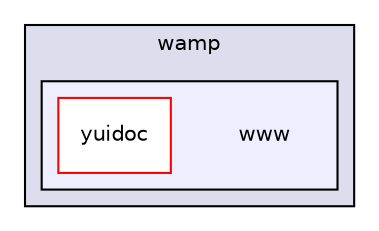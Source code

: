 digraph "C:/wamp/www" {
  compound=true
  node [ fontsize="10", fontname="Helvetica"];
  edge [ labelfontsize="10", labelfontname="Helvetica"];
  subgraph clusterdir_2b9e166508d09dde5a99a7da5cdd2c5e {
    graph [ bgcolor="#ddddee", pencolor="black", label="wamp" fontname="Helvetica", fontsize="10", URL="dir_2b9e166508d09dde5a99a7da5cdd2c5e.html"]
  subgraph clusterdir_6cec9c0059ae9a8bc4877b04f6d117b9 {
    graph [ bgcolor="#eeeeff", pencolor="black", label="" URL="dir_6cec9c0059ae9a8bc4877b04f6d117b9.html"];
    dir_6cec9c0059ae9a8bc4877b04f6d117b9 [shape=plaintext label="www"];
    dir_ac07840a994d8fbc22467e4a588b5fea [shape=box label="yuidoc" color="red" fillcolor="white" style="filled" URL="dir_ac07840a994d8fbc22467e4a588b5fea.html"];
  }
  }
}
